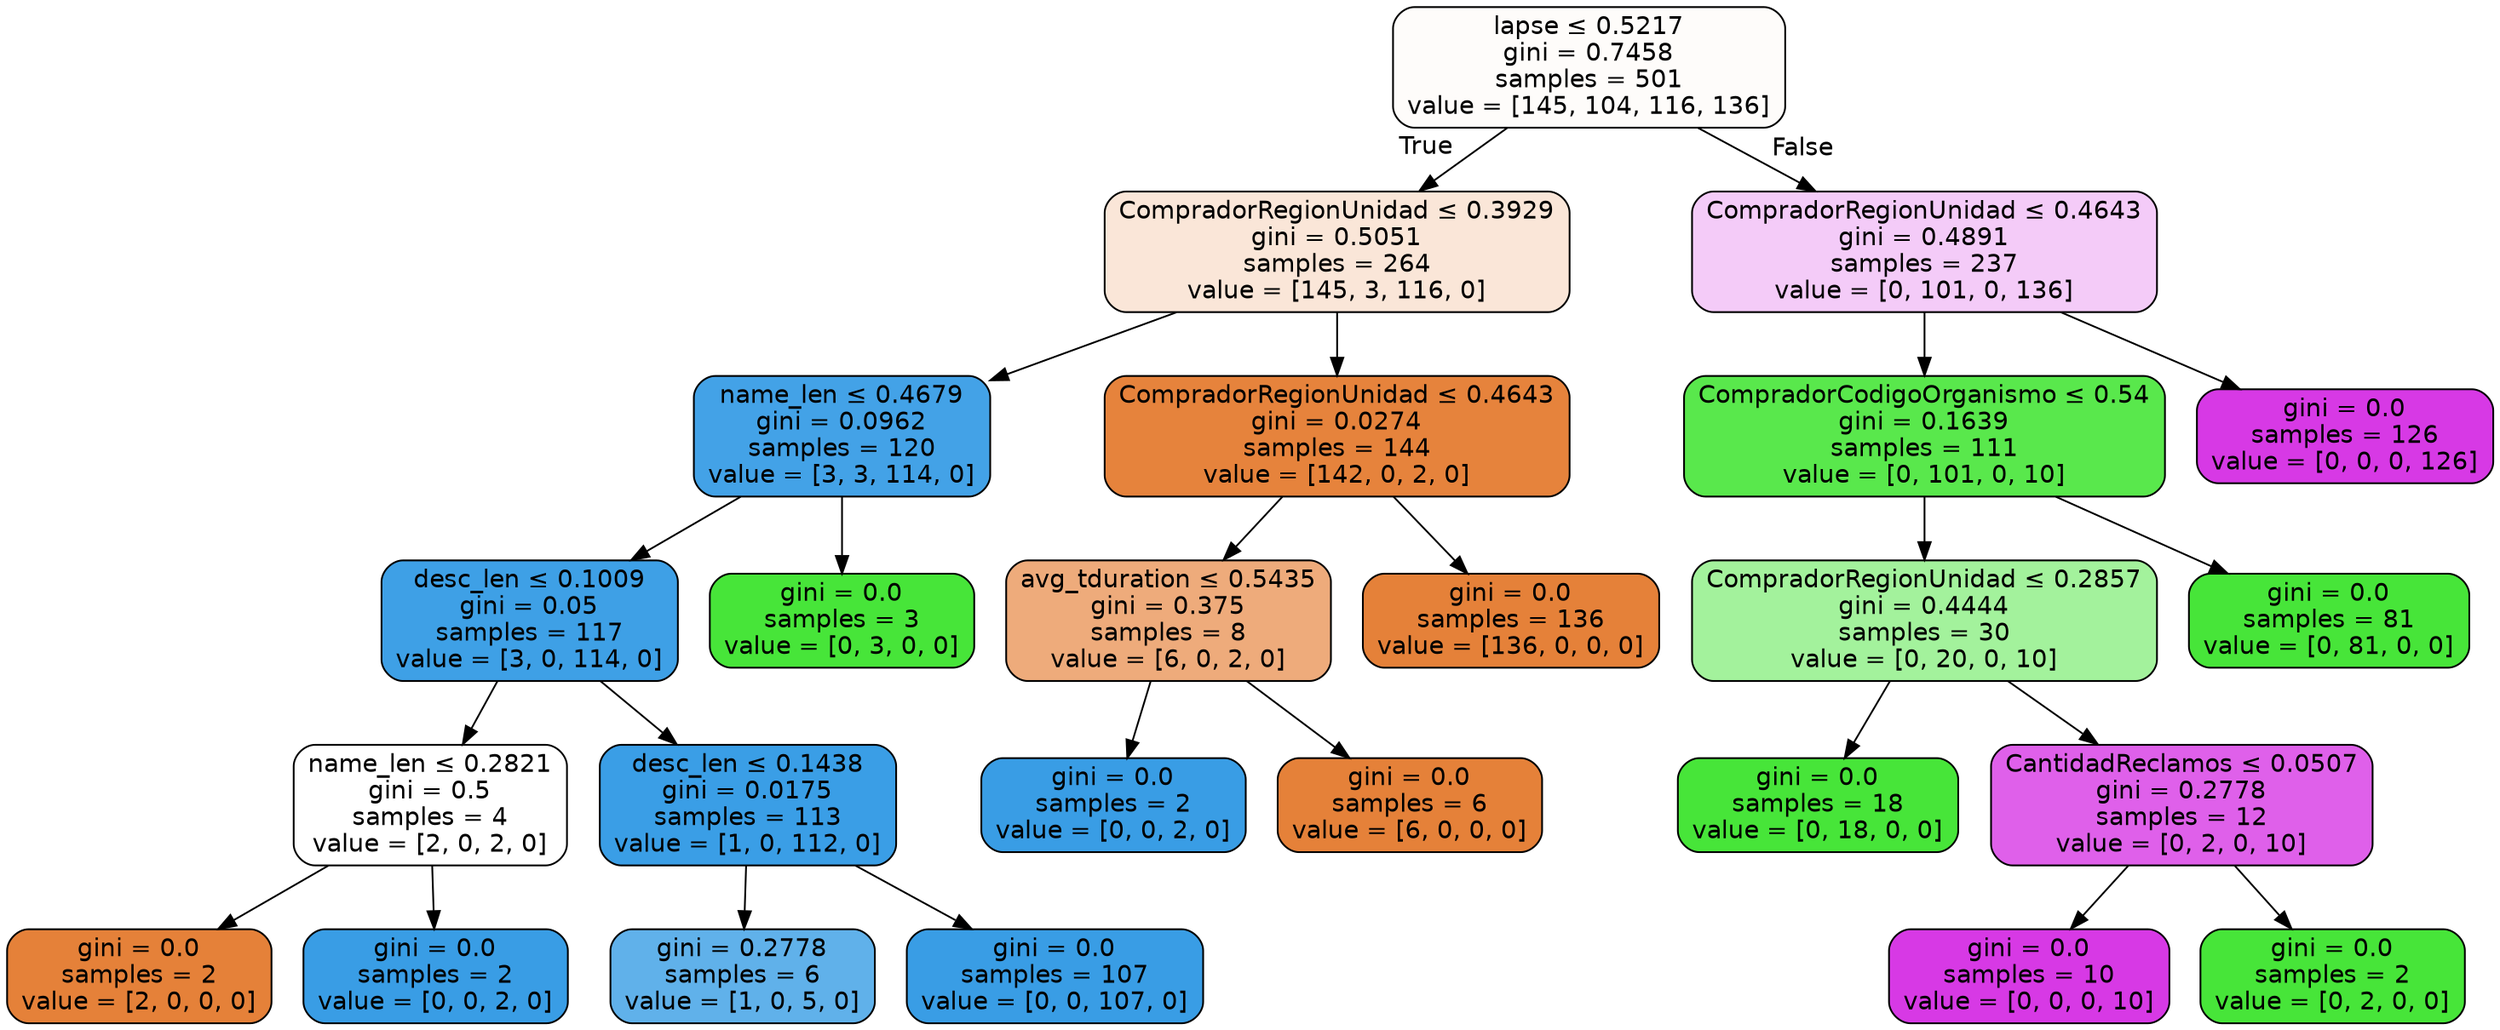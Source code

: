digraph Tree {
node [shape=box, style="filled, rounded", color="black", fontname=helvetica] ;
edge [fontname=helvetica] ;
0 [label=<lapse &le; 0.5217<br/>gini = 0.7458<br/>samples = 501<br/>value = [145, 104, 116, 136]>, fillcolor="#e5813906"] ;
1 [label=<CompradorRegionUnidad &le; 0.3929<br/>gini = 0.5051<br/>samples = 264<br/>value = [145, 3, 116, 0]>, fillcolor="#e5813932"] ;
0 -> 1 [labeldistance=2.5, labelangle=45, headlabel="True"] ;
2 [label=<name_len &le; 0.4679<br/>gini = 0.0962<br/>samples = 120<br/>value = [3, 3, 114, 0]>, fillcolor="#399de5f2"] ;
1 -> 2 ;
3 [label=<desc_len &le; 0.1009<br/>gini = 0.05<br/>samples = 117<br/>value = [3, 0, 114, 0]>, fillcolor="#399de5f8"] ;
2 -> 3 ;
4 [label=<name_len &le; 0.2821<br/>gini = 0.5<br/>samples = 4<br/>value = [2, 0, 2, 0]>, fillcolor="#e5813900"] ;
3 -> 4 ;
5 [label=<gini = 0.0<br/>samples = 2<br/>value = [2, 0, 0, 0]>, fillcolor="#e58139ff"] ;
4 -> 5 ;
6 [label=<gini = 0.0<br/>samples = 2<br/>value = [0, 0, 2, 0]>, fillcolor="#399de5ff"] ;
4 -> 6 ;
7 [label=<desc_len &le; 0.1438<br/>gini = 0.0175<br/>samples = 113<br/>value = [1, 0, 112, 0]>, fillcolor="#399de5fd"] ;
3 -> 7 ;
8 [label=<gini = 0.2778<br/>samples = 6<br/>value = [1, 0, 5, 0]>, fillcolor="#399de5cc"] ;
7 -> 8 ;
9 [label=<gini = 0.0<br/>samples = 107<br/>value = [0, 0, 107, 0]>, fillcolor="#399de5ff"] ;
7 -> 9 ;
10 [label=<gini = 0.0<br/>samples = 3<br/>value = [0, 3, 0, 0]>, fillcolor="#47e539ff"] ;
2 -> 10 ;
11 [label=<CompradorRegionUnidad &le; 0.4643<br/>gini = 0.0274<br/>samples = 144<br/>value = [142, 0, 2, 0]>, fillcolor="#e58139fb"] ;
1 -> 11 ;
12 [label=<avg_tduration &le; 0.5435<br/>gini = 0.375<br/>samples = 8<br/>value = [6, 0, 2, 0]>, fillcolor="#e58139aa"] ;
11 -> 12 ;
13 [label=<gini = 0.0<br/>samples = 2<br/>value = [0, 0, 2, 0]>, fillcolor="#399de5ff"] ;
12 -> 13 ;
14 [label=<gini = 0.0<br/>samples = 6<br/>value = [6, 0, 0, 0]>, fillcolor="#e58139ff"] ;
12 -> 14 ;
15 [label=<gini = 0.0<br/>samples = 136<br/>value = [136, 0, 0, 0]>, fillcolor="#e58139ff"] ;
11 -> 15 ;
16 [label=<CompradorRegionUnidad &le; 0.4643<br/>gini = 0.4891<br/>samples = 237<br/>value = [0, 101, 0, 136]>, fillcolor="#d739e542"] ;
0 -> 16 [labeldistance=2.5, labelangle=-45, headlabel="False"] ;
17 [label=<CompradorCodigoOrganismo &le; 0.54<br/>gini = 0.1639<br/>samples = 111<br/>value = [0, 101, 0, 10]>, fillcolor="#47e539e6"] ;
16 -> 17 ;
18 [label=<CompradorRegionUnidad &le; 0.2857<br/>gini = 0.4444<br/>samples = 30<br/>value = [0, 20, 0, 10]>, fillcolor="#47e5397f"] ;
17 -> 18 ;
19 [label=<gini = 0.0<br/>samples = 18<br/>value = [0, 18, 0, 0]>, fillcolor="#47e539ff"] ;
18 -> 19 ;
20 [label=<CantidadReclamos &le; 0.0507<br/>gini = 0.2778<br/>samples = 12<br/>value = [0, 2, 0, 10]>, fillcolor="#d739e5cc"] ;
18 -> 20 ;
21 [label=<gini = 0.0<br/>samples = 10<br/>value = [0, 0, 0, 10]>, fillcolor="#d739e5ff"] ;
20 -> 21 ;
22 [label=<gini = 0.0<br/>samples = 2<br/>value = [0, 2, 0, 0]>, fillcolor="#47e539ff"] ;
20 -> 22 ;
23 [label=<gini = 0.0<br/>samples = 81<br/>value = [0, 81, 0, 0]>, fillcolor="#47e539ff"] ;
17 -> 23 ;
24 [label=<gini = 0.0<br/>samples = 126<br/>value = [0, 0, 0, 126]>, fillcolor="#d739e5ff"] ;
16 -> 24 ;
}